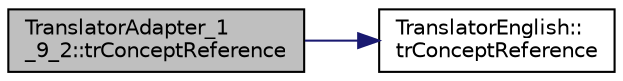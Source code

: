 digraph "TranslatorAdapter_1_9_2::trConceptReference"
{
 // LATEX_PDF_SIZE
  edge [fontname="Helvetica",fontsize="10",labelfontname="Helvetica",labelfontsize="10"];
  node [fontname="Helvetica",fontsize="10",shape=record];
  rankdir="LR";
  Node1 [label="TranslatorAdapter_1\l_9_2::trConceptReference",height=0.2,width=0.4,color="black", fillcolor="grey75", style="filled", fontcolor="black",tooltip=" "];
  Node1 -> Node2 [color="midnightblue",fontsize="10",style="solid",fontname="Helvetica"];
  Node2 [label="TranslatorEnglish::\ltrConceptReference",height=0.2,width=0.4,color="black", fillcolor="white", style="filled",URL="$classTranslatorEnglish.html#a3a3c68ef77bd4ce62f1cce9777e58a45",tooltip=" "];
}
